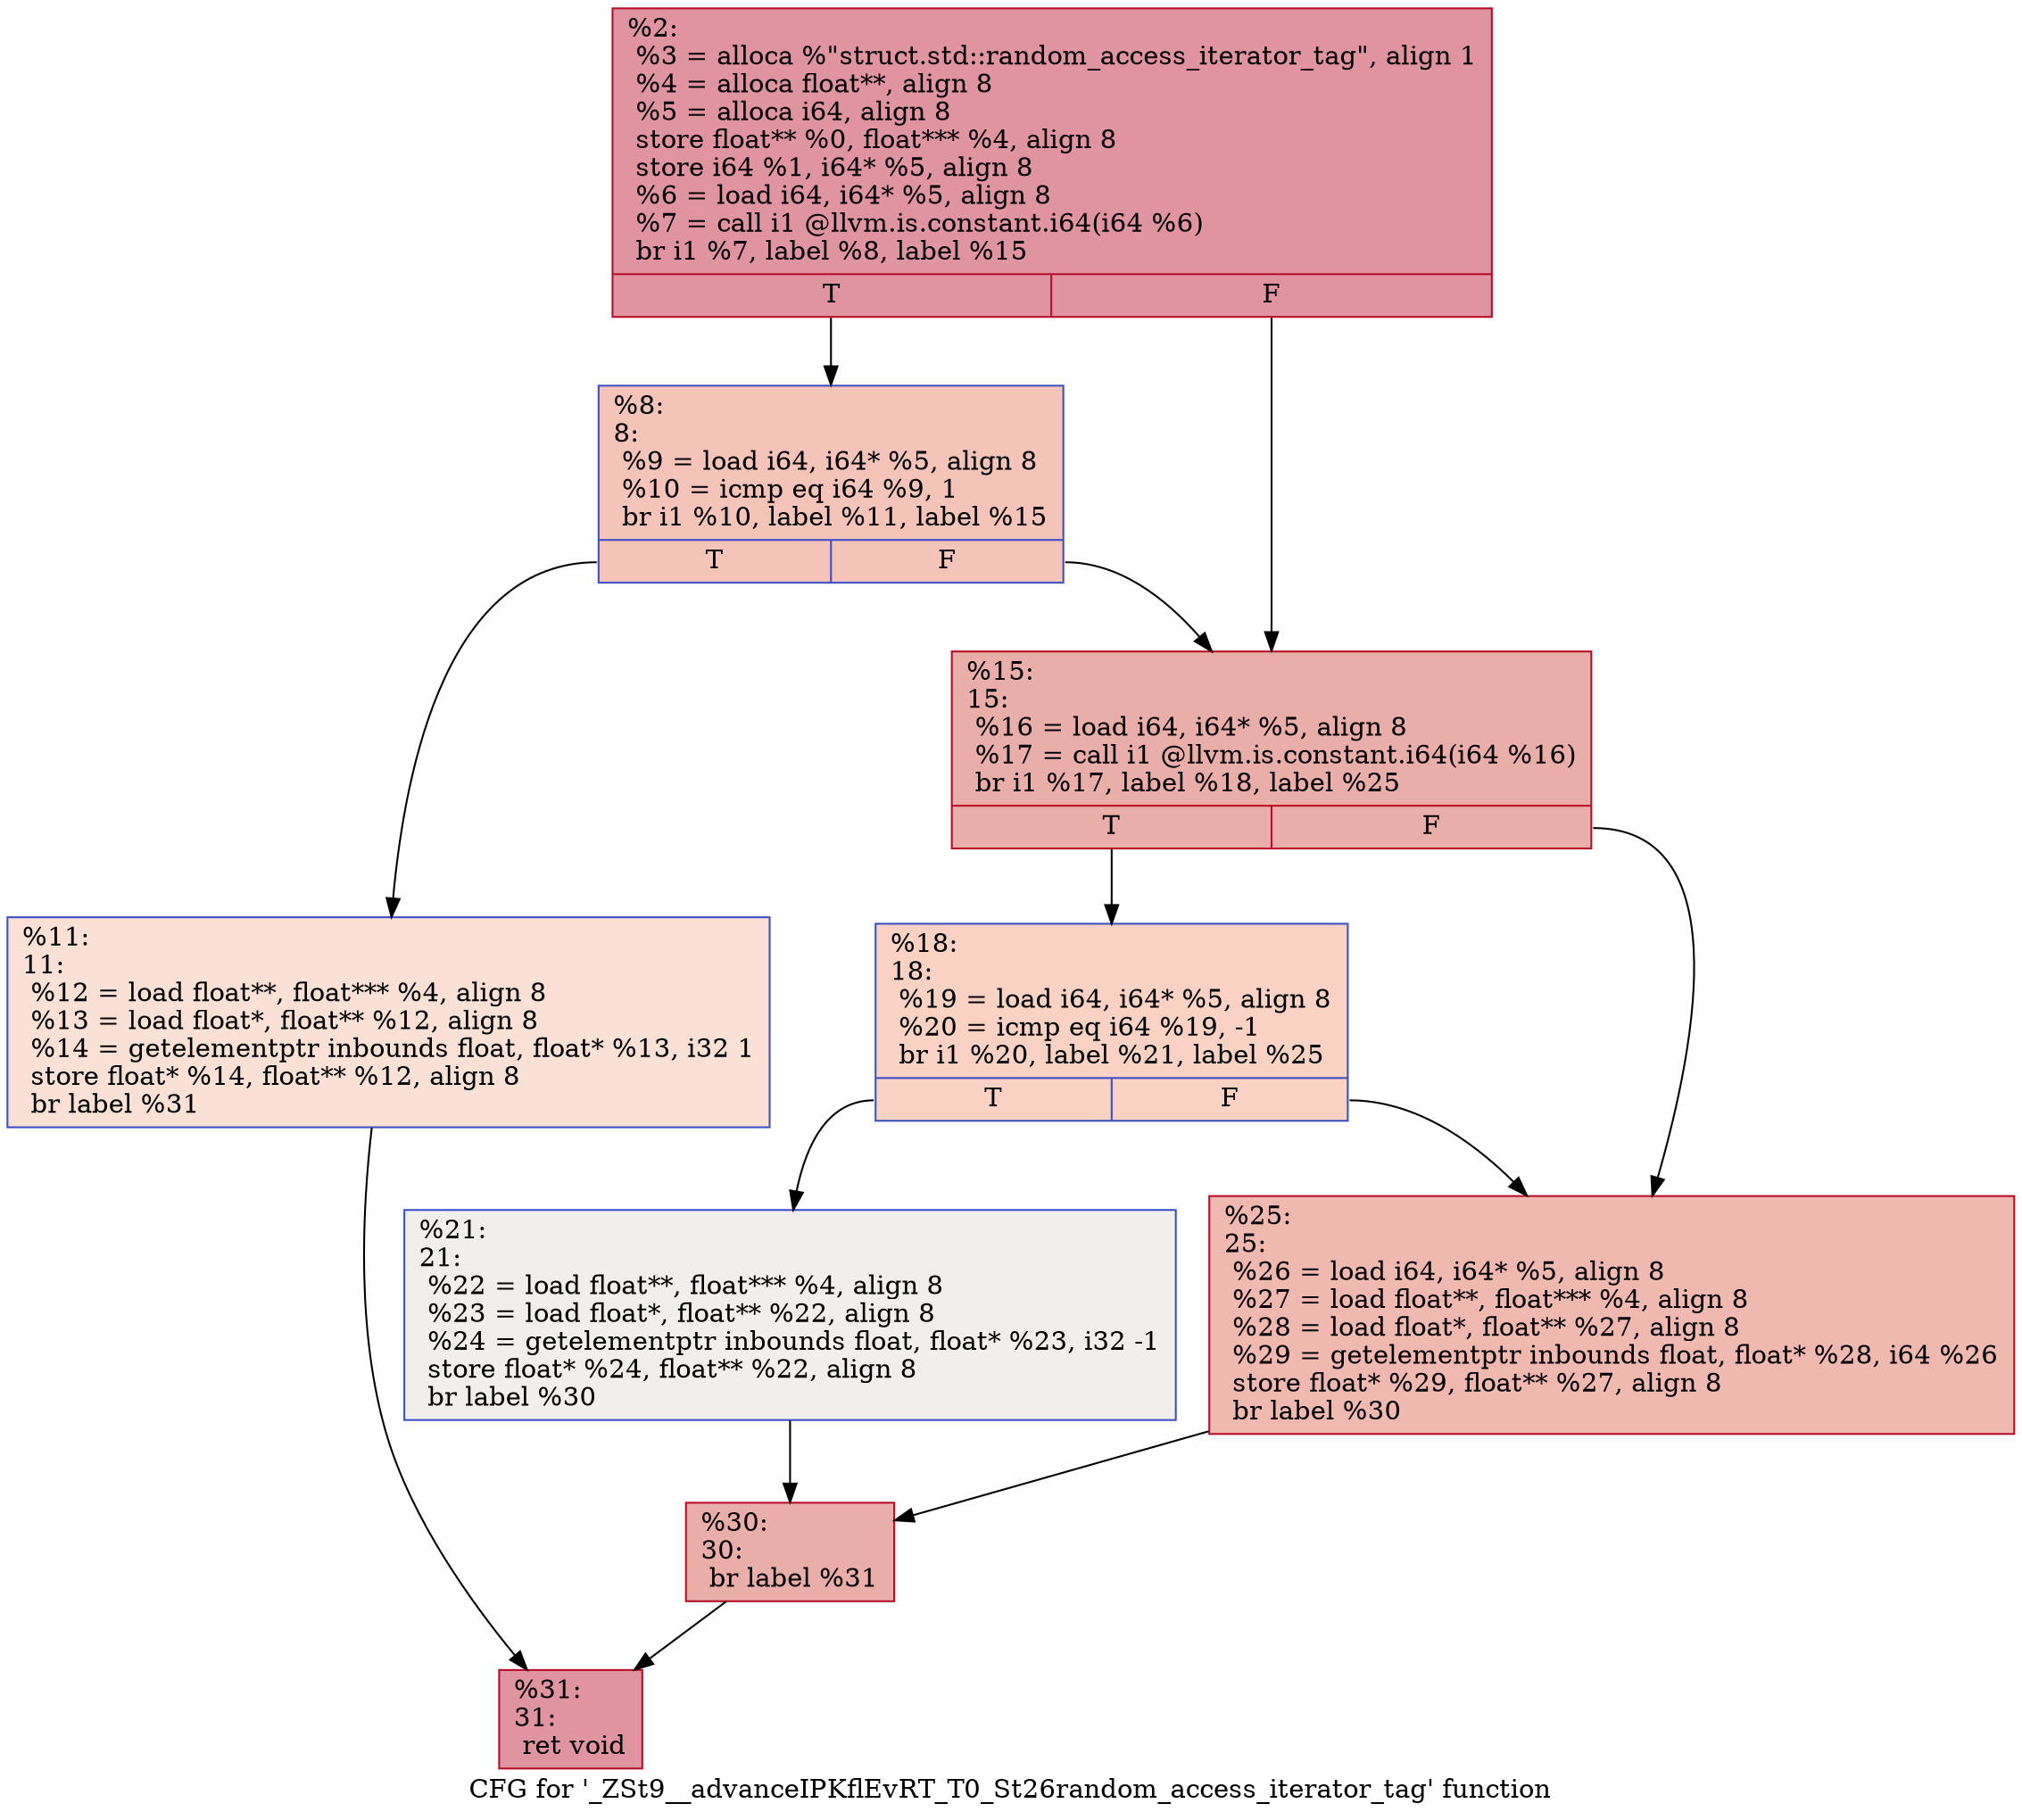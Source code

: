 digraph "CFG for '_ZSt9__advanceIPKflEvRT_T0_St26random_access_iterator_tag' function" {
	label="CFG for '_ZSt9__advanceIPKflEvRT_T0_St26random_access_iterator_tag' function";

	Node0x559363e306b0 [shape=record,color="#b70d28ff", style=filled, fillcolor="#b70d2870",label="{%2:\l  %3 = alloca %\"struct.std::random_access_iterator_tag\", align 1\l  %4 = alloca float**, align 8\l  %5 = alloca i64, align 8\l  store float** %0, float*** %4, align 8\l  store i64 %1, i64* %5, align 8\l  %6 = load i64, i64* %5, align 8\l  %7 = call i1 @llvm.is.constant.i64(i64 %6)\l  br i1 %7, label %8, label %15\l|{<s0>T|<s1>F}}"];
	Node0x559363e306b0:s0 -> Node0x559363e30b80;
	Node0x559363e306b0:s1 -> Node0x559363e30bd0;
	Node0x559363e30b80 [shape=record,color="#3d50c3ff", style=filled, fillcolor="#e97a5f70",label="{%8:\l8:                                                \l  %9 = load i64, i64* %5, align 8\l  %10 = icmp eq i64 %9, 1\l  br i1 %10, label %11, label %15\l|{<s0>T|<s1>F}}"];
	Node0x559363e30b80:s0 -> Node0x559363e30700;
	Node0x559363e30b80:s1 -> Node0x559363e30bd0;
	Node0x559363e30700 [shape=record,color="#3d50c3ff", style=filled, fillcolor="#f7bca170",label="{%11:\l11:                                               \l  %12 = load float**, float*** %4, align 8\l  %13 = load float*, float** %12, align 8\l  %14 = getelementptr inbounds float, float* %13, i32 1\l  store float* %14, float** %12, align 8\l  br label %31\l}"];
	Node0x559363e30700 -> Node0x559363e31160;
	Node0x559363e30bd0 [shape=record,color="#b70d28ff", style=filled, fillcolor="#d0473d70",label="{%15:\l15:                                               \l  %16 = load i64, i64* %5, align 8\l  %17 = call i1 @llvm.is.constant.i64(i64 %16)\l  br i1 %17, label %18, label %25\l|{<s0>T|<s1>F}}"];
	Node0x559363e30bd0:s0 -> Node0x559363e31380;
	Node0x559363e30bd0:s1 -> Node0x559363e313d0;
	Node0x559363e31380 [shape=record,color="#3d50c3ff", style=filled, fillcolor="#f4987a70",label="{%18:\l18:                                               \l  %19 = load i64, i64* %5, align 8\l  %20 = icmp eq i64 %19, -1\l  br i1 %20, label %21, label %25\l|{<s0>T|<s1>F}}"];
	Node0x559363e31380:s0 -> Node0x559363e31580;
	Node0x559363e31380:s1 -> Node0x559363e313d0;
	Node0x559363e31580 [shape=record,color="#3d50c3ff", style=filled, fillcolor="#e0dbd870",label="{%21:\l21:                                               \l  %22 = load float**, float*** %4, align 8\l  %23 = load float*, float** %22, align 8\l  %24 = getelementptr inbounds float, float* %23, i32 -1\l  store float* %24, float** %22, align 8\l  br label %30\l}"];
	Node0x559363e31580 -> Node0x559363e31890;
	Node0x559363e313d0 [shape=record,color="#b70d28ff", style=filled, fillcolor="#de614d70",label="{%25:\l25:                                               \l  %26 = load i64, i64* %5, align 8\l  %27 = load float**, float*** %4, align 8\l  %28 = load float*, float** %27, align 8\l  %29 = getelementptr inbounds float, float* %28, i64 %26\l  store float* %29, float** %27, align 8\l  br label %30\l}"];
	Node0x559363e313d0 -> Node0x559363e31890;
	Node0x559363e31890 [shape=record,color="#b70d28ff", style=filled, fillcolor="#d0473d70",label="{%30:\l30:                                               \l  br label %31\l}"];
	Node0x559363e31890 -> Node0x559363e31160;
	Node0x559363e31160 [shape=record,color="#b70d28ff", style=filled, fillcolor="#b70d2870",label="{%31:\l31:                                               \l  ret void\l}"];
}
